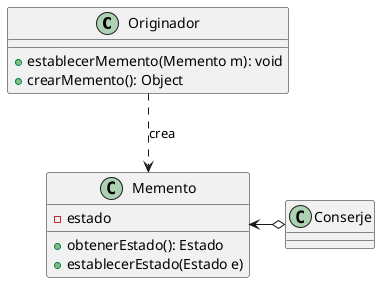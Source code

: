 @startuml
class Originador {
+establecerMemento(Memento m): void
+crearMemento(): Object
}

class Memento {
-estado
+obtenerEstado(): Estado
+establecerEstado(Estado e)
}

class Conserje {

}

Conserje o-left-> Memento
Originador ..> Memento : crea

@enduml
